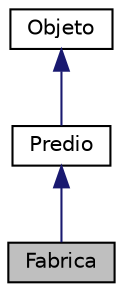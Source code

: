 digraph "Fabrica"
{
  edge [fontname="Helvetica",fontsize="10",labelfontname="Helvetica",labelfontsize="10"];
  node [fontname="Helvetica",fontsize="10",shape=record];
  Node1 [label="Fabrica",height=0.2,width=0.4,color="black", fillcolor="grey75", style="filled", fontcolor="black"];
  Node2 -> Node1 [dir="back",color="midnightblue",fontsize="10",style="solid"];
  Node2 [label="Predio",height=0.2,width=0.4,color="black", fillcolor="white", style="filled",URL="$classPredio.html"];
  Node3 -> Node2 [dir="back",color="midnightblue",fontsize="10",style="solid"];
  Node3 [label="Objeto",height=0.2,width=0.4,color="black", fillcolor="white", style="filled",URL="$classObjeto.html",tooltip="Classe Objeto, responsável pela rederização da posição e imagem de todos os objetos do jogo (unidades..."];
}
